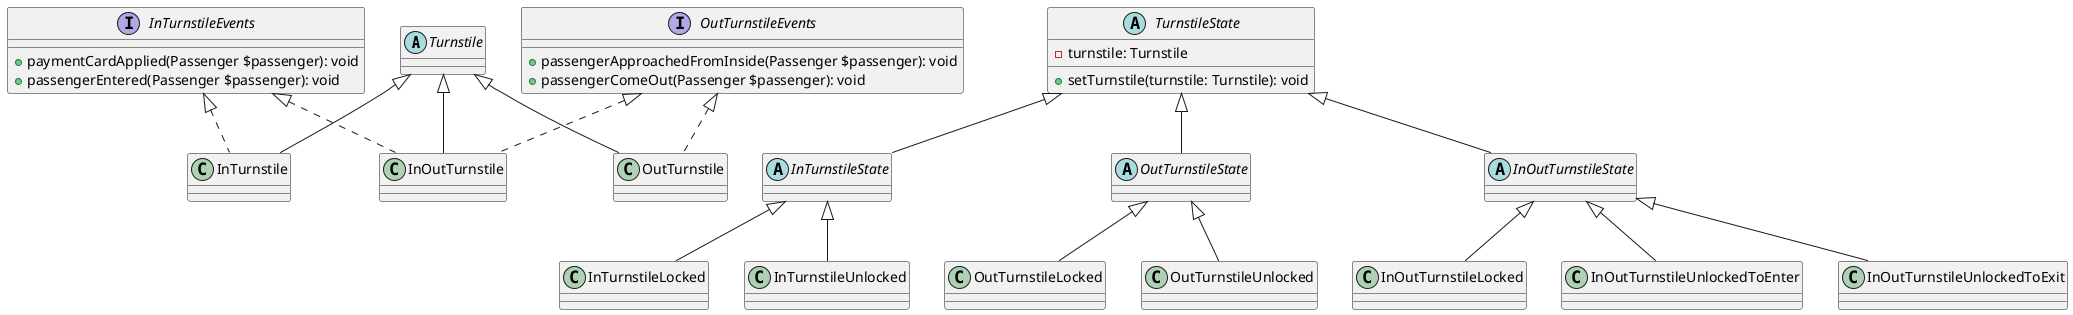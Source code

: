 @startuml
' turnstiles only
abstract class Turnstile
class InTurnstile
class OutTurnstile
class InOutTurnstile
Turnstile <|-- InTurnstile
Turnstile <|-- OutTurnstile
Turnstile <|-- InOutTurnstile
interface InTurnstileEvents
{
+ paymentCardApplied(Passenger $passenger): void
+ passengerEntered(Passenger $passenger): void
}
interface OutTurnstileEvents
{
+ passengerApproachedFromInside(Passenger $passenger): void
+ passengerComeOut(Passenger $passenger): void
}
InTurnstileEvents <|.. InTurnstile
OutTurnstileEvents <|.. OutTurnstile
InTurnstileEvents <|.. InOutTurnstile
OutTurnstileEvents <|.. InOutTurnstile

' states
abstract class TurnstileState
{
- turnstile: Turnstile
+ setTurnstile(turnstile: Turnstile): void
}
abstract class InTurnstileState
abstract class OutTurnstileState
abstract class InOutTurnstileState
TurnstileState <|-- InTurnstileState
TurnstileState <|-- OutTurnstileState
TurnstileState <|-- InOutTurnstileState

' to use interfaces for states or not???
class InTurnstileLocked
class InTurnstileUnlocked
InTurnstileState <|-- InTurnstileLocked
InTurnstileState <|-- InTurnstileUnlocked

class OutTurnstileLocked
class OutTurnstileUnlocked
OutTurnstileState <|-- OutTurnstileLocked
OutTurnstileState <|-- OutTurnstileUnlocked

class InOutTurnstileLocked
class InOutTurnstileUnlockedToEnter
class InOutTurnstileUnlockedToExit
InOutTurnstileState <|-- InOutTurnstileLocked
InOutTurnstileState <|-- InOutTurnstileUnlockedToEnter
InOutTurnstileState <|-- InOutTurnstileUnlockedToExit


@enduml
